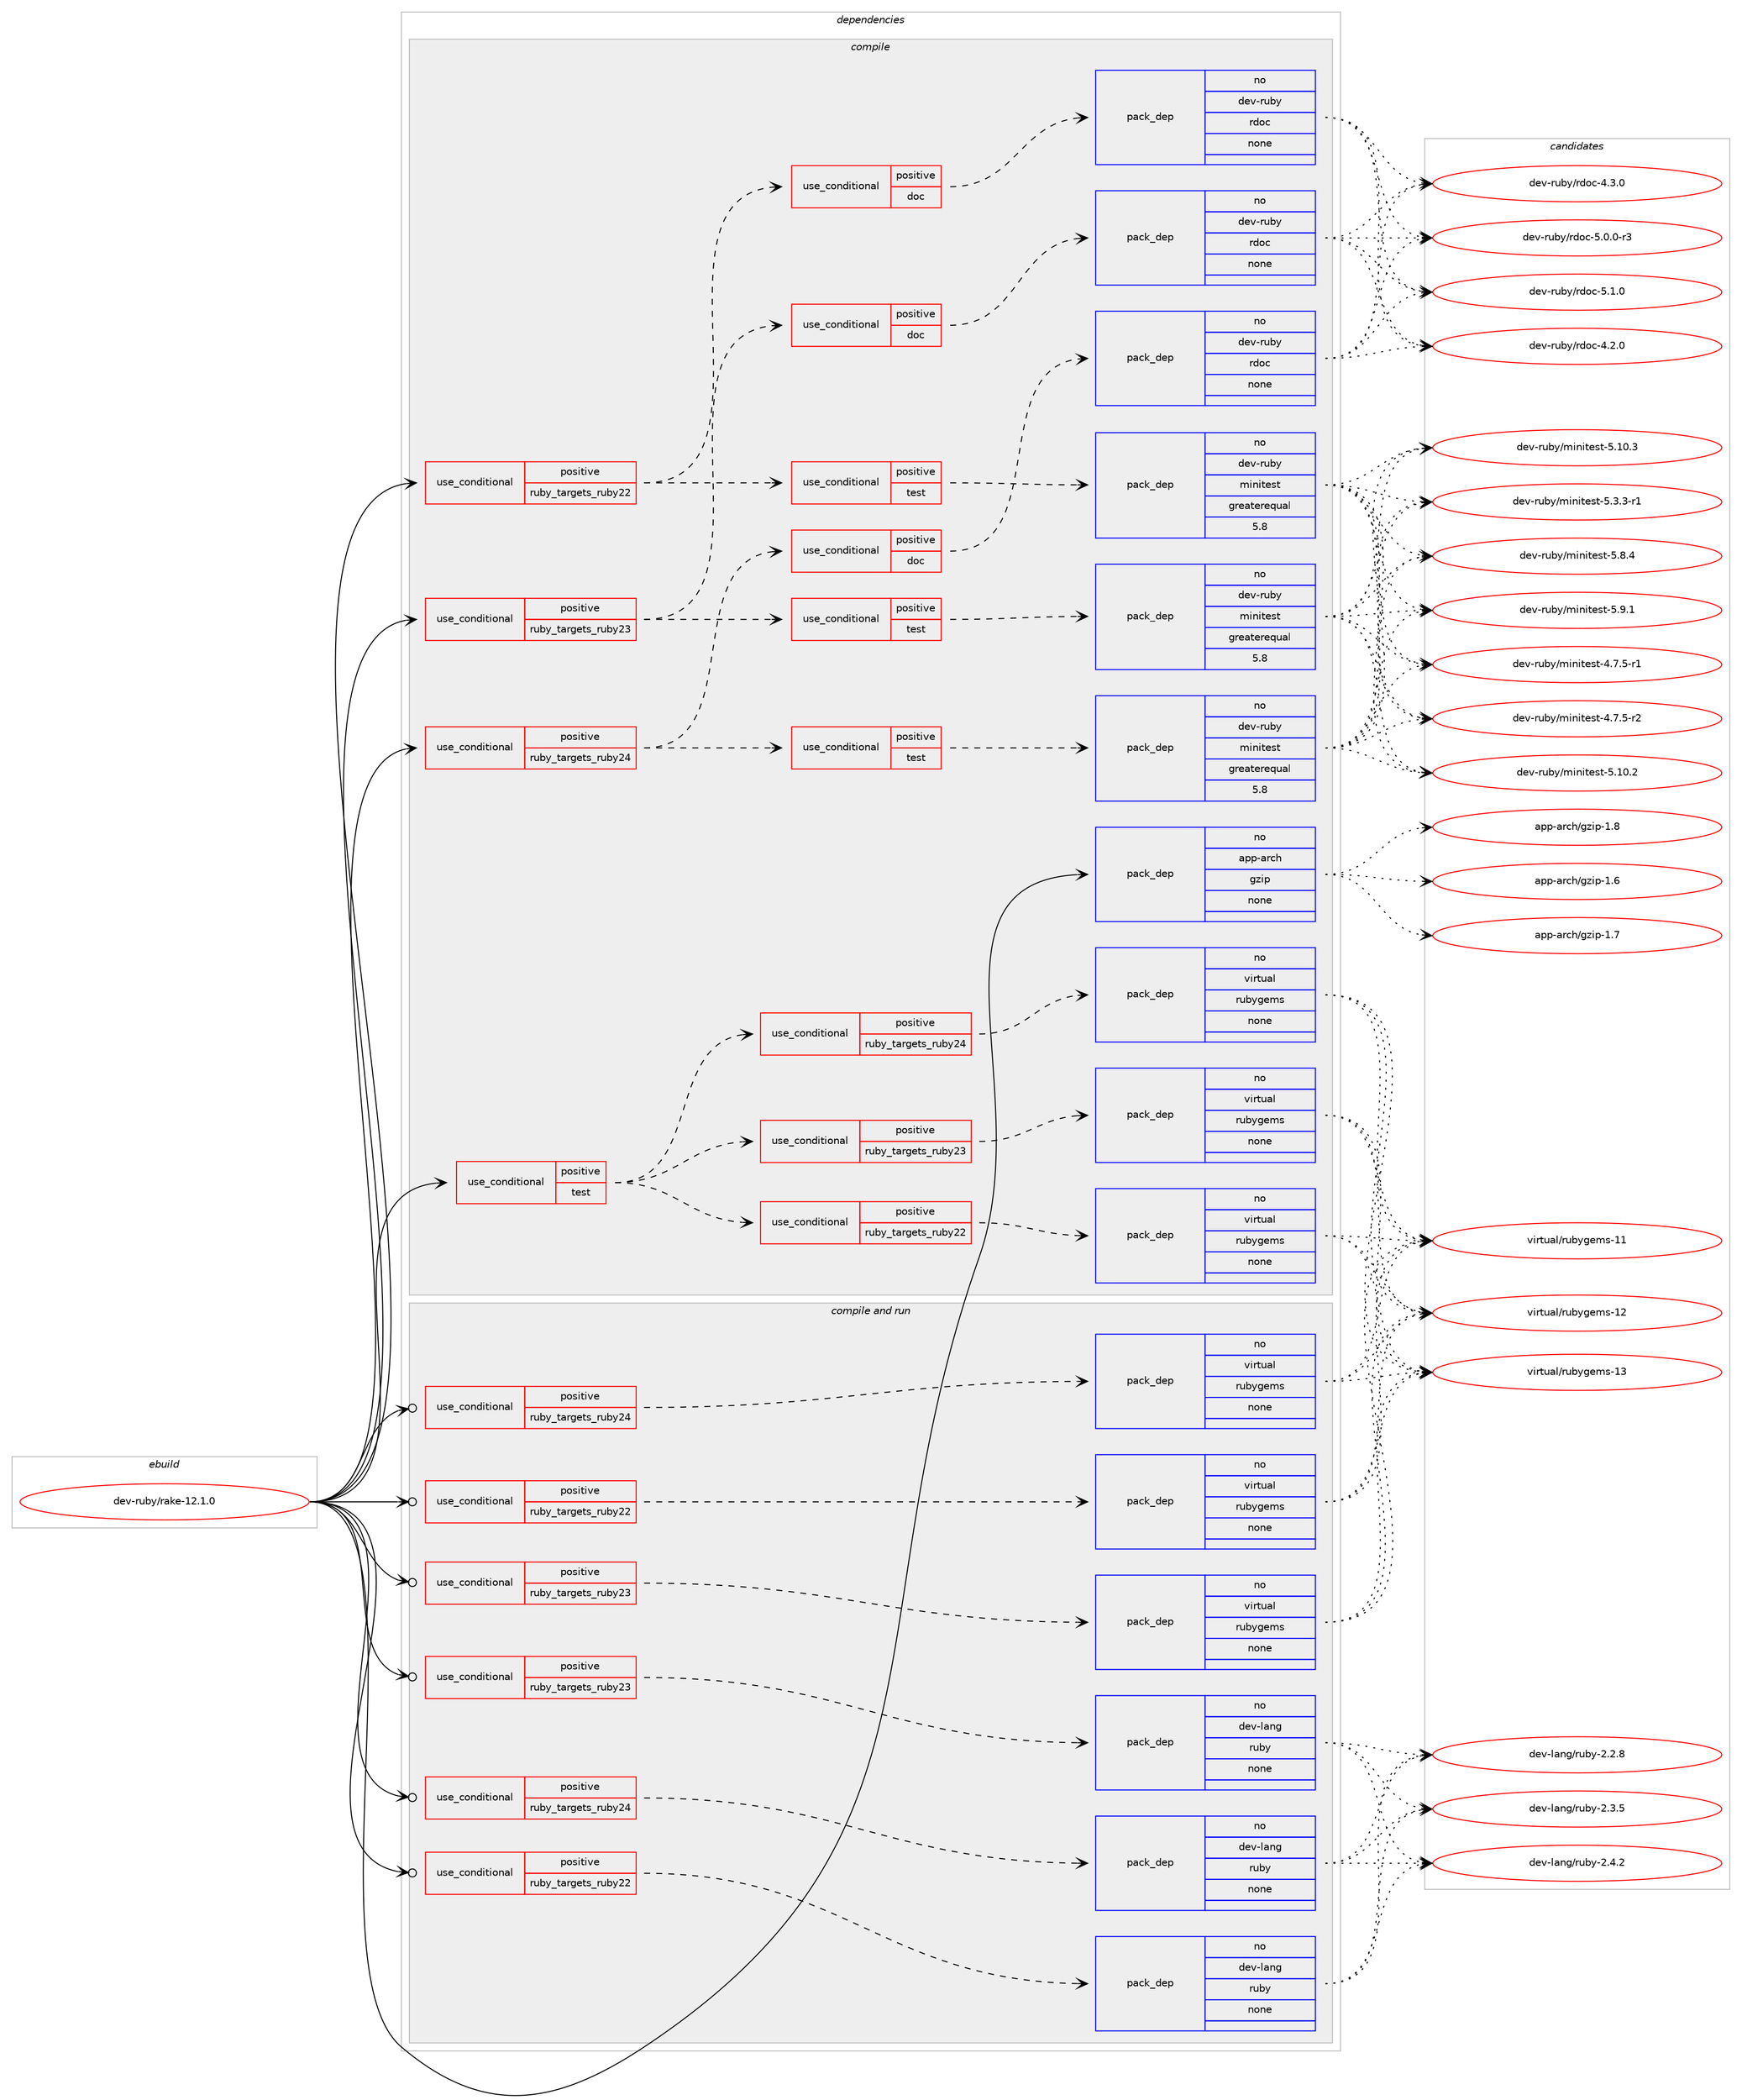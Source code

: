 digraph prolog {

# *************
# Graph options
# *************

newrank=true;
concentrate=true;
compound=true;
graph [rankdir=LR,fontname=Helvetica,fontsize=10,ranksep=1.5];#, ranksep=2.5, nodesep=0.2];
edge  [arrowhead=vee];
node  [fontname=Helvetica,fontsize=10];

# **********
# The ebuild
# **********

subgraph cluster_leftcol {
color=gray;
rank=same;
label=<<i>ebuild</i>>;
id [label="dev-ruby/rake-12.1.0", color=red, width=4, href="../dev-ruby/rake-12.1.0.svg"];
}

# ****************
# The dependencies
# ****************

subgraph cluster_midcol {
color=gray;
label=<<i>dependencies</i>>;
subgraph cluster_compile {
fillcolor="#eeeeee";
style=filled;
label=<<i>compile</i>>;
subgraph cond67246 {
dependency259115 [label=<<TABLE BORDER="0" CELLBORDER="1" CELLSPACING="0" CELLPADDING="4"><TR><TD ROWSPAN="3" CELLPADDING="10">use_conditional</TD></TR><TR><TD>positive</TD></TR><TR><TD>ruby_targets_ruby22</TD></TR></TABLE>>, shape=none, color=red];
subgraph cond67247 {
dependency259116 [label=<<TABLE BORDER="0" CELLBORDER="1" CELLSPACING="0" CELLPADDING="4"><TR><TD ROWSPAN="3" CELLPADDING="10">use_conditional</TD></TR><TR><TD>positive</TD></TR><TR><TD>test</TD></TR></TABLE>>, shape=none, color=red];
subgraph pack187755 {
dependency259117 [label=<<TABLE BORDER="0" CELLBORDER="1" CELLSPACING="0" CELLPADDING="4" WIDTH="220"><TR><TD ROWSPAN="6" CELLPADDING="30">pack_dep</TD></TR><TR><TD WIDTH="110">no</TD></TR><TR><TD>dev-ruby</TD></TR><TR><TD>minitest</TD></TR><TR><TD>greaterequal</TD></TR><TR><TD>5.8</TD></TR></TABLE>>, shape=none, color=blue];
}
dependency259116:e -> dependency259117:w [weight=20,style="dashed",arrowhead="vee"];
}
dependency259115:e -> dependency259116:w [weight=20,style="dashed",arrowhead="vee"];
subgraph cond67248 {
dependency259118 [label=<<TABLE BORDER="0" CELLBORDER="1" CELLSPACING="0" CELLPADDING="4"><TR><TD ROWSPAN="3" CELLPADDING="10">use_conditional</TD></TR><TR><TD>positive</TD></TR><TR><TD>doc</TD></TR></TABLE>>, shape=none, color=red];
subgraph pack187756 {
dependency259119 [label=<<TABLE BORDER="0" CELLBORDER="1" CELLSPACING="0" CELLPADDING="4" WIDTH="220"><TR><TD ROWSPAN="6" CELLPADDING="30">pack_dep</TD></TR><TR><TD WIDTH="110">no</TD></TR><TR><TD>dev-ruby</TD></TR><TR><TD>rdoc</TD></TR><TR><TD>none</TD></TR><TR><TD></TD></TR></TABLE>>, shape=none, color=blue];
}
dependency259118:e -> dependency259119:w [weight=20,style="dashed",arrowhead="vee"];
}
dependency259115:e -> dependency259118:w [weight=20,style="dashed",arrowhead="vee"];
}
id:e -> dependency259115:w [weight=20,style="solid",arrowhead="vee"];
subgraph cond67249 {
dependency259120 [label=<<TABLE BORDER="0" CELLBORDER="1" CELLSPACING="0" CELLPADDING="4"><TR><TD ROWSPAN="3" CELLPADDING="10">use_conditional</TD></TR><TR><TD>positive</TD></TR><TR><TD>ruby_targets_ruby23</TD></TR></TABLE>>, shape=none, color=red];
subgraph cond67250 {
dependency259121 [label=<<TABLE BORDER="0" CELLBORDER="1" CELLSPACING="0" CELLPADDING="4"><TR><TD ROWSPAN="3" CELLPADDING="10">use_conditional</TD></TR><TR><TD>positive</TD></TR><TR><TD>test</TD></TR></TABLE>>, shape=none, color=red];
subgraph pack187757 {
dependency259122 [label=<<TABLE BORDER="0" CELLBORDER="1" CELLSPACING="0" CELLPADDING="4" WIDTH="220"><TR><TD ROWSPAN="6" CELLPADDING="30">pack_dep</TD></TR><TR><TD WIDTH="110">no</TD></TR><TR><TD>dev-ruby</TD></TR><TR><TD>minitest</TD></TR><TR><TD>greaterequal</TD></TR><TR><TD>5.8</TD></TR></TABLE>>, shape=none, color=blue];
}
dependency259121:e -> dependency259122:w [weight=20,style="dashed",arrowhead="vee"];
}
dependency259120:e -> dependency259121:w [weight=20,style="dashed",arrowhead="vee"];
subgraph cond67251 {
dependency259123 [label=<<TABLE BORDER="0" CELLBORDER="1" CELLSPACING="0" CELLPADDING="4"><TR><TD ROWSPAN="3" CELLPADDING="10">use_conditional</TD></TR><TR><TD>positive</TD></TR><TR><TD>doc</TD></TR></TABLE>>, shape=none, color=red];
subgraph pack187758 {
dependency259124 [label=<<TABLE BORDER="0" CELLBORDER="1" CELLSPACING="0" CELLPADDING="4" WIDTH="220"><TR><TD ROWSPAN="6" CELLPADDING="30">pack_dep</TD></TR><TR><TD WIDTH="110">no</TD></TR><TR><TD>dev-ruby</TD></TR><TR><TD>rdoc</TD></TR><TR><TD>none</TD></TR><TR><TD></TD></TR></TABLE>>, shape=none, color=blue];
}
dependency259123:e -> dependency259124:w [weight=20,style="dashed",arrowhead="vee"];
}
dependency259120:e -> dependency259123:w [weight=20,style="dashed",arrowhead="vee"];
}
id:e -> dependency259120:w [weight=20,style="solid",arrowhead="vee"];
subgraph cond67252 {
dependency259125 [label=<<TABLE BORDER="0" CELLBORDER="1" CELLSPACING="0" CELLPADDING="4"><TR><TD ROWSPAN="3" CELLPADDING="10">use_conditional</TD></TR><TR><TD>positive</TD></TR><TR><TD>ruby_targets_ruby24</TD></TR></TABLE>>, shape=none, color=red];
subgraph cond67253 {
dependency259126 [label=<<TABLE BORDER="0" CELLBORDER="1" CELLSPACING="0" CELLPADDING="4"><TR><TD ROWSPAN="3" CELLPADDING="10">use_conditional</TD></TR><TR><TD>positive</TD></TR><TR><TD>test</TD></TR></TABLE>>, shape=none, color=red];
subgraph pack187759 {
dependency259127 [label=<<TABLE BORDER="0" CELLBORDER="1" CELLSPACING="0" CELLPADDING="4" WIDTH="220"><TR><TD ROWSPAN="6" CELLPADDING="30">pack_dep</TD></TR><TR><TD WIDTH="110">no</TD></TR><TR><TD>dev-ruby</TD></TR><TR><TD>minitest</TD></TR><TR><TD>greaterequal</TD></TR><TR><TD>5.8</TD></TR></TABLE>>, shape=none, color=blue];
}
dependency259126:e -> dependency259127:w [weight=20,style="dashed",arrowhead="vee"];
}
dependency259125:e -> dependency259126:w [weight=20,style="dashed",arrowhead="vee"];
subgraph cond67254 {
dependency259128 [label=<<TABLE BORDER="0" CELLBORDER="1" CELLSPACING="0" CELLPADDING="4"><TR><TD ROWSPAN="3" CELLPADDING="10">use_conditional</TD></TR><TR><TD>positive</TD></TR><TR><TD>doc</TD></TR></TABLE>>, shape=none, color=red];
subgraph pack187760 {
dependency259129 [label=<<TABLE BORDER="0" CELLBORDER="1" CELLSPACING="0" CELLPADDING="4" WIDTH="220"><TR><TD ROWSPAN="6" CELLPADDING="30">pack_dep</TD></TR><TR><TD WIDTH="110">no</TD></TR><TR><TD>dev-ruby</TD></TR><TR><TD>rdoc</TD></TR><TR><TD>none</TD></TR><TR><TD></TD></TR></TABLE>>, shape=none, color=blue];
}
dependency259128:e -> dependency259129:w [weight=20,style="dashed",arrowhead="vee"];
}
dependency259125:e -> dependency259128:w [weight=20,style="dashed",arrowhead="vee"];
}
id:e -> dependency259125:w [weight=20,style="solid",arrowhead="vee"];
subgraph cond67255 {
dependency259130 [label=<<TABLE BORDER="0" CELLBORDER="1" CELLSPACING="0" CELLPADDING="4"><TR><TD ROWSPAN="3" CELLPADDING="10">use_conditional</TD></TR><TR><TD>positive</TD></TR><TR><TD>test</TD></TR></TABLE>>, shape=none, color=red];
subgraph cond67256 {
dependency259131 [label=<<TABLE BORDER="0" CELLBORDER="1" CELLSPACING="0" CELLPADDING="4"><TR><TD ROWSPAN="3" CELLPADDING="10">use_conditional</TD></TR><TR><TD>positive</TD></TR><TR><TD>ruby_targets_ruby22</TD></TR></TABLE>>, shape=none, color=red];
subgraph pack187761 {
dependency259132 [label=<<TABLE BORDER="0" CELLBORDER="1" CELLSPACING="0" CELLPADDING="4" WIDTH="220"><TR><TD ROWSPAN="6" CELLPADDING="30">pack_dep</TD></TR><TR><TD WIDTH="110">no</TD></TR><TR><TD>virtual</TD></TR><TR><TD>rubygems</TD></TR><TR><TD>none</TD></TR><TR><TD></TD></TR></TABLE>>, shape=none, color=blue];
}
dependency259131:e -> dependency259132:w [weight=20,style="dashed",arrowhead="vee"];
}
dependency259130:e -> dependency259131:w [weight=20,style="dashed",arrowhead="vee"];
subgraph cond67257 {
dependency259133 [label=<<TABLE BORDER="0" CELLBORDER="1" CELLSPACING="0" CELLPADDING="4"><TR><TD ROWSPAN="3" CELLPADDING="10">use_conditional</TD></TR><TR><TD>positive</TD></TR><TR><TD>ruby_targets_ruby23</TD></TR></TABLE>>, shape=none, color=red];
subgraph pack187762 {
dependency259134 [label=<<TABLE BORDER="0" CELLBORDER="1" CELLSPACING="0" CELLPADDING="4" WIDTH="220"><TR><TD ROWSPAN="6" CELLPADDING="30">pack_dep</TD></TR><TR><TD WIDTH="110">no</TD></TR><TR><TD>virtual</TD></TR><TR><TD>rubygems</TD></TR><TR><TD>none</TD></TR><TR><TD></TD></TR></TABLE>>, shape=none, color=blue];
}
dependency259133:e -> dependency259134:w [weight=20,style="dashed",arrowhead="vee"];
}
dependency259130:e -> dependency259133:w [weight=20,style="dashed",arrowhead="vee"];
subgraph cond67258 {
dependency259135 [label=<<TABLE BORDER="0" CELLBORDER="1" CELLSPACING="0" CELLPADDING="4"><TR><TD ROWSPAN="3" CELLPADDING="10">use_conditional</TD></TR><TR><TD>positive</TD></TR><TR><TD>ruby_targets_ruby24</TD></TR></TABLE>>, shape=none, color=red];
subgraph pack187763 {
dependency259136 [label=<<TABLE BORDER="0" CELLBORDER="1" CELLSPACING="0" CELLPADDING="4" WIDTH="220"><TR><TD ROWSPAN="6" CELLPADDING="30">pack_dep</TD></TR><TR><TD WIDTH="110">no</TD></TR><TR><TD>virtual</TD></TR><TR><TD>rubygems</TD></TR><TR><TD>none</TD></TR><TR><TD></TD></TR></TABLE>>, shape=none, color=blue];
}
dependency259135:e -> dependency259136:w [weight=20,style="dashed",arrowhead="vee"];
}
dependency259130:e -> dependency259135:w [weight=20,style="dashed",arrowhead="vee"];
}
id:e -> dependency259130:w [weight=20,style="solid",arrowhead="vee"];
subgraph pack187764 {
dependency259137 [label=<<TABLE BORDER="0" CELLBORDER="1" CELLSPACING="0" CELLPADDING="4" WIDTH="220"><TR><TD ROWSPAN="6" CELLPADDING="30">pack_dep</TD></TR><TR><TD WIDTH="110">no</TD></TR><TR><TD>app-arch</TD></TR><TR><TD>gzip</TD></TR><TR><TD>none</TD></TR><TR><TD></TD></TR></TABLE>>, shape=none, color=blue];
}
id:e -> dependency259137:w [weight=20,style="solid",arrowhead="vee"];
}
subgraph cluster_compileandrun {
fillcolor="#eeeeee";
style=filled;
label=<<i>compile and run</i>>;
subgraph cond67259 {
dependency259138 [label=<<TABLE BORDER="0" CELLBORDER="1" CELLSPACING="0" CELLPADDING="4"><TR><TD ROWSPAN="3" CELLPADDING="10">use_conditional</TD></TR><TR><TD>positive</TD></TR><TR><TD>ruby_targets_ruby22</TD></TR></TABLE>>, shape=none, color=red];
subgraph pack187765 {
dependency259139 [label=<<TABLE BORDER="0" CELLBORDER="1" CELLSPACING="0" CELLPADDING="4" WIDTH="220"><TR><TD ROWSPAN="6" CELLPADDING="30">pack_dep</TD></TR><TR><TD WIDTH="110">no</TD></TR><TR><TD>dev-lang</TD></TR><TR><TD>ruby</TD></TR><TR><TD>none</TD></TR><TR><TD></TD></TR></TABLE>>, shape=none, color=blue];
}
dependency259138:e -> dependency259139:w [weight=20,style="dashed",arrowhead="vee"];
}
id:e -> dependency259138:w [weight=20,style="solid",arrowhead="odotvee"];
subgraph cond67260 {
dependency259140 [label=<<TABLE BORDER="0" CELLBORDER="1" CELLSPACING="0" CELLPADDING="4"><TR><TD ROWSPAN="3" CELLPADDING="10">use_conditional</TD></TR><TR><TD>positive</TD></TR><TR><TD>ruby_targets_ruby22</TD></TR></TABLE>>, shape=none, color=red];
subgraph pack187766 {
dependency259141 [label=<<TABLE BORDER="0" CELLBORDER="1" CELLSPACING="0" CELLPADDING="4" WIDTH="220"><TR><TD ROWSPAN="6" CELLPADDING="30">pack_dep</TD></TR><TR><TD WIDTH="110">no</TD></TR><TR><TD>virtual</TD></TR><TR><TD>rubygems</TD></TR><TR><TD>none</TD></TR><TR><TD></TD></TR></TABLE>>, shape=none, color=blue];
}
dependency259140:e -> dependency259141:w [weight=20,style="dashed",arrowhead="vee"];
}
id:e -> dependency259140:w [weight=20,style="solid",arrowhead="odotvee"];
subgraph cond67261 {
dependency259142 [label=<<TABLE BORDER="0" CELLBORDER="1" CELLSPACING="0" CELLPADDING="4"><TR><TD ROWSPAN="3" CELLPADDING="10">use_conditional</TD></TR><TR><TD>positive</TD></TR><TR><TD>ruby_targets_ruby23</TD></TR></TABLE>>, shape=none, color=red];
subgraph pack187767 {
dependency259143 [label=<<TABLE BORDER="0" CELLBORDER="1" CELLSPACING="0" CELLPADDING="4" WIDTH="220"><TR><TD ROWSPAN="6" CELLPADDING="30">pack_dep</TD></TR><TR><TD WIDTH="110">no</TD></TR><TR><TD>dev-lang</TD></TR><TR><TD>ruby</TD></TR><TR><TD>none</TD></TR><TR><TD></TD></TR></TABLE>>, shape=none, color=blue];
}
dependency259142:e -> dependency259143:w [weight=20,style="dashed",arrowhead="vee"];
}
id:e -> dependency259142:w [weight=20,style="solid",arrowhead="odotvee"];
subgraph cond67262 {
dependency259144 [label=<<TABLE BORDER="0" CELLBORDER="1" CELLSPACING="0" CELLPADDING="4"><TR><TD ROWSPAN="3" CELLPADDING="10">use_conditional</TD></TR><TR><TD>positive</TD></TR><TR><TD>ruby_targets_ruby23</TD></TR></TABLE>>, shape=none, color=red];
subgraph pack187768 {
dependency259145 [label=<<TABLE BORDER="0" CELLBORDER="1" CELLSPACING="0" CELLPADDING="4" WIDTH="220"><TR><TD ROWSPAN="6" CELLPADDING="30">pack_dep</TD></TR><TR><TD WIDTH="110">no</TD></TR><TR><TD>virtual</TD></TR><TR><TD>rubygems</TD></TR><TR><TD>none</TD></TR><TR><TD></TD></TR></TABLE>>, shape=none, color=blue];
}
dependency259144:e -> dependency259145:w [weight=20,style="dashed",arrowhead="vee"];
}
id:e -> dependency259144:w [weight=20,style="solid",arrowhead="odotvee"];
subgraph cond67263 {
dependency259146 [label=<<TABLE BORDER="0" CELLBORDER="1" CELLSPACING="0" CELLPADDING="4"><TR><TD ROWSPAN="3" CELLPADDING="10">use_conditional</TD></TR><TR><TD>positive</TD></TR><TR><TD>ruby_targets_ruby24</TD></TR></TABLE>>, shape=none, color=red];
subgraph pack187769 {
dependency259147 [label=<<TABLE BORDER="0" CELLBORDER="1" CELLSPACING="0" CELLPADDING="4" WIDTH="220"><TR><TD ROWSPAN="6" CELLPADDING="30">pack_dep</TD></TR><TR><TD WIDTH="110">no</TD></TR><TR><TD>dev-lang</TD></TR><TR><TD>ruby</TD></TR><TR><TD>none</TD></TR><TR><TD></TD></TR></TABLE>>, shape=none, color=blue];
}
dependency259146:e -> dependency259147:w [weight=20,style="dashed",arrowhead="vee"];
}
id:e -> dependency259146:w [weight=20,style="solid",arrowhead="odotvee"];
subgraph cond67264 {
dependency259148 [label=<<TABLE BORDER="0" CELLBORDER="1" CELLSPACING="0" CELLPADDING="4"><TR><TD ROWSPAN="3" CELLPADDING="10">use_conditional</TD></TR><TR><TD>positive</TD></TR><TR><TD>ruby_targets_ruby24</TD></TR></TABLE>>, shape=none, color=red];
subgraph pack187770 {
dependency259149 [label=<<TABLE BORDER="0" CELLBORDER="1" CELLSPACING="0" CELLPADDING="4" WIDTH="220"><TR><TD ROWSPAN="6" CELLPADDING="30">pack_dep</TD></TR><TR><TD WIDTH="110">no</TD></TR><TR><TD>virtual</TD></TR><TR><TD>rubygems</TD></TR><TR><TD>none</TD></TR><TR><TD></TD></TR></TABLE>>, shape=none, color=blue];
}
dependency259148:e -> dependency259149:w [weight=20,style="dashed",arrowhead="vee"];
}
id:e -> dependency259148:w [weight=20,style="solid",arrowhead="odotvee"];
}
subgraph cluster_run {
fillcolor="#eeeeee";
style=filled;
label=<<i>run</i>>;
}
}

# **************
# The candidates
# **************

subgraph cluster_choices {
rank=same;
color=gray;
label=<<i>candidates</i>>;

subgraph choice187755 {
color=black;
nodesep=1;
choice1001011184511411798121471091051101051161011151164552465546534511449 [label="dev-ruby/minitest-4.7.5-r1", color=red, width=4,href="../dev-ruby/minitest-4.7.5-r1.svg"];
choice1001011184511411798121471091051101051161011151164552465546534511450 [label="dev-ruby/minitest-4.7.5-r2", color=red, width=4,href="../dev-ruby/minitest-4.7.5-r2.svg"];
choice10010111845114117981214710910511010511610111511645534649484650 [label="dev-ruby/minitest-5.10.2", color=red, width=4,href="../dev-ruby/minitest-5.10.2.svg"];
choice10010111845114117981214710910511010511610111511645534649484651 [label="dev-ruby/minitest-5.10.3", color=red, width=4,href="../dev-ruby/minitest-5.10.3.svg"];
choice1001011184511411798121471091051101051161011151164553465146514511449 [label="dev-ruby/minitest-5.3.3-r1", color=red, width=4,href="../dev-ruby/minitest-5.3.3-r1.svg"];
choice100101118451141179812147109105110105116101115116455346564652 [label="dev-ruby/minitest-5.8.4", color=red, width=4,href="../dev-ruby/minitest-5.8.4.svg"];
choice100101118451141179812147109105110105116101115116455346574649 [label="dev-ruby/minitest-5.9.1", color=red, width=4,href="../dev-ruby/minitest-5.9.1.svg"];
dependency259117:e -> choice1001011184511411798121471091051101051161011151164552465546534511449:w [style=dotted,weight="100"];
dependency259117:e -> choice1001011184511411798121471091051101051161011151164552465546534511450:w [style=dotted,weight="100"];
dependency259117:e -> choice10010111845114117981214710910511010511610111511645534649484650:w [style=dotted,weight="100"];
dependency259117:e -> choice10010111845114117981214710910511010511610111511645534649484651:w [style=dotted,weight="100"];
dependency259117:e -> choice1001011184511411798121471091051101051161011151164553465146514511449:w [style=dotted,weight="100"];
dependency259117:e -> choice100101118451141179812147109105110105116101115116455346564652:w [style=dotted,weight="100"];
dependency259117:e -> choice100101118451141179812147109105110105116101115116455346574649:w [style=dotted,weight="100"];
}
subgraph choice187756 {
color=black;
nodesep=1;
choice10010111845114117981214711410011199455246504648 [label="dev-ruby/rdoc-4.2.0", color=red, width=4,href="../dev-ruby/rdoc-4.2.0.svg"];
choice10010111845114117981214711410011199455246514648 [label="dev-ruby/rdoc-4.3.0", color=red, width=4,href="../dev-ruby/rdoc-4.3.0.svg"];
choice100101118451141179812147114100111994553464846484511451 [label="dev-ruby/rdoc-5.0.0-r3", color=red, width=4,href="../dev-ruby/rdoc-5.0.0-r3.svg"];
choice10010111845114117981214711410011199455346494648 [label="dev-ruby/rdoc-5.1.0", color=red, width=4,href="../dev-ruby/rdoc-5.1.0.svg"];
dependency259119:e -> choice10010111845114117981214711410011199455246504648:w [style=dotted,weight="100"];
dependency259119:e -> choice10010111845114117981214711410011199455246514648:w [style=dotted,weight="100"];
dependency259119:e -> choice100101118451141179812147114100111994553464846484511451:w [style=dotted,weight="100"];
dependency259119:e -> choice10010111845114117981214711410011199455346494648:w [style=dotted,weight="100"];
}
subgraph choice187757 {
color=black;
nodesep=1;
choice1001011184511411798121471091051101051161011151164552465546534511449 [label="dev-ruby/minitest-4.7.5-r1", color=red, width=4,href="../dev-ruby/minitest-4.7.5-r1.svg"];
choice1001011184511411798121471091051101051161011151164552465546534511450 [label="dev-ruby/minitest-4.7.5-r2", color=red, width=4,href="../dev-ruby/minitest-4.7.5-r2.svg"];
choice10010111845114117981214710910511010511610111511645534649484650 [label="dev-ruby/minitest-5.10.2", color=red, width=4,href="../dev-ruby/minitest-5.10.2.svg"];
choice10010111845114117981214710910511010511610111511645534649484651 [label="dev-ruby/minitest-5.10.3", color=red, width=4,href="../dev-ruby/minitest-5.10.3.svg"];
choice1001011184511411798121471091051101051161011151164553465146514511449 [label="dev-ruby/minitest-5.3.3-r1", color=red, width=4,href="../dev-ruby/minitest-5.3.3-r1.svg"];
choice100101118451141179812147109105110105116101115116455346564652 [label="dev-ruby/minitest-5.8.4", color=red, width=4,href="../dev-ruby/minitest-5.8.4.svg"];
choice100101118451141179812147109105110105116101115116455346574649 [label="dev-ruby/minitest-5.9.1", color=red, width=4,href="../dev-ruby/minitest-5.9.1.svg"];
dependency259122:e -> choice1001011184511411798121471091051101051161011151164552465546534511449:w [style=dotted,weight="100"];
dependency259122:e -> choice1001011184511411798121471091051101051161011151164552465546534511450:w [style=dotted,weight="100"];
dependency259122:e -> choice10010111845114117981214710910511010511610111511645534649484650:w [style=dotted,weight="100"];
dependency259122:e -> choice10010111845114117981214710910511010511610111511645534649484651:w [style=dotted,weight="100"];
dependency259122:e -> choice1001011184511411798121471091051101051161011151164553465146514511449:w [style=dotted,weight="100"];
dependency259122:e -> choice100101118451141179812147109105110105116101115116455346564652:w [style=dotted,weight="100"];
dependency259122:e -> choice100101118451141179812147109105110105116101115116455346574649:w [style=dotted,weight="100"];
}
subgraph choice187758 {
color=black;
nodesep=1;
choice10010111845114117981214711410011199455246504648 [label="dev-ruby/rdoc-4.2.0", color=red, width=4,href="../dev-ruby/rdoc-4.2.0.svg"];
choice10010111845114117981214711410011199455246514648 [label="dev-ruby/rdoc-4.3.0", color=red, width=4,href="../dev-ruby/rdoc-4.3.0.svg"];
choice100101118451141179812147114100111994553464846484511451 [label="dev-ruby/rdoc-5.0.0-r3", color=red, width=4,href="../dev-ruby/rdoc-5.0.0-r3.svg"];
choice10010111845114117981214711410011199455346494648 [label="dev-ruby/rdoc-5.1.0", color=red, width=4,href="../dev-ruby/rdoc-5.1.0.svg"];
dependency259124:e -> choice10010111845114117981214711410011199455246504648:w [style=dotted,weight="100"];
dependency259124:e -> choice10010111845114117981214711410011199455246514648:w [style=dotted,weight="100"];
dependency259124:e -> choice100101118451141179812147114100111994553464846484511451:w [style=dotted,weight="100"];
dependency259124:e -> choice10010111845114117981214711410011199455346494648:w [style=dotted,weight="100"];
}
subgraph choice187759 {
color=black;
nodesep=1;
choice1001011184511411798121471091051101051161011151164552465546534511449 [label="dev-ruby/minitest-4.7.5-r1", color=red, width=4,href="../dev-ruby/minitest-4.7.5-r1.svg"];
choice1001011184511411798121471091051101051161011151164552465546534511450 [label="dev-ruby/minitest-4.7.5-r2", color=red, width=4,href="../dev-ruby/minitest-4.7.5-r2.svg"];
choice10010111845114117981214710910511010511610111511645534649484650 [label="dev-ruby/minitest-5.10.2", color=red, width=4,href="../dev-ruby/minitest-5.10.2.svg"];
choice10010111845114117981214710910511010511610111511645534649484651 [label="dev-ruby/minitest-5.10.3", color=red, width=4,href="../dev-ruby/minitest-5.10.3.svg"];
choice1001011184511411798121471091051101051161011151164553465146514511449 [label="dev-ruby/minitest-5.3.3-r1", color=red, width=4,href="../dev-ruby/minitest-5.3.3-r1.svg"];
choice100101118451141179812147109105110105116101115116455346564652 [label="dev-ruby/minitest-5.8.4", color=red, width=4,href="../dev-ruby/minitest-5.8.4.svg"];
choice100101118451141179812147109105110105116101115116455346574649 [label="dev-ruby/minitest-5.9.1", color=red, width=4,href="../dev-ruby/minitest-5.9.1.svg"];
dependency259127:e -> choice1001011184511411798121471091051101051161011151164552465546534511449:w [style=dotted,weight="100"];
dependency259127:e -> choice1001011184511411798121471091051101051161011151164552465546534511450:w [style=dotted,weight="100"];
dependency259127:e -> choice10010111845114117981214710910511010511610111511645534649484650:w [style=dotted,weight="100"];
dependency259127:e -> choice10010111845114117981214710910511010511610111511645534649484651:w [style=dotted,weight="100"];
dependency259127:e -> choice1001011184511411798121471091051101051161011151164553465146514511449:w [style=dotted,weight="100"];
dependency259127:e -> choice100101118451141179812147109105110105116101115116455346564652:w [style=dotted,weight="100"];
dependency259127:e -> choice100101118451141179812147109105110105116101115116455346574649:w [style=dotted,weight="100"];
}
subgraph choice187760 {
color=black;
nodesep=1;
choice10010111845114117981214711410011199455246504648 [label="dev-ruby/rdoc-4.2.0", color=red, width=4,href="../dev-ruby/rdoc-4.2.0.svg"];
choice10010111845114117981214711410011199455246514648 [label="dev-ruby/rdoc-4.3.0", color=red, width=4,href="../dev-ruby/rdoc-4.3.0.svg"];
choice100101118451141179812147114100111994553464846484511451 [label="dev-ruby/rdoc-5.0.0-r3", color=red, width=4,href="../dev-ruby/rdoc-5.0.0-r3.svg"];
choice10010111845114117981214711410011199455346494648 [label="dev-ruby/rdoc-5.1.0", color=red, width=4,href="../dev-ruby/rdoc-5.1.0.svg"];
dependency259129:e -> choice10010111845114117981214711410011199455246504648:w [style=dotted,weight="100"];
dependency259129:e -> choice10010111845114117981214711410011199455246514648:w [style=dotted,weight="100"];
dependency259129:e -> choice100101118451141179812147114100111994553464846484511451:w [style=dotted,weight="100"];
dependency259129:e -> choice10010111845114117981214711410011199455346494648:w [style=dotted,weight="100"];
}
subgraph choice187761 {
color=black;
nodesep=1;
choice118105114116117971084711411798121103101109115454949 [label="virtual/rubygems-11", color=red, width=4,href="../virtual/rubygems-11.svg"];
choice118105114116117971084711411798121103101109115454950 [label="virtual/rubygems-12", color=red, width=4,href="../virtual/rubygems-12.svg"];
choice118105114116117971084711411798121103101109115454951 [label="virtual/rubygems-13", color=red, width=4,href="../virtual/rubygems-13.svg"];
dependency259132:e -> choice118105114116117971084711411798121103101109115454949:w [style=dotted,weight="100"];
dependency259132:e -> choice118105114116117971084711411798121103101109115454950:w [style=dotted,weight="100"];
dependency259132:e -> choice118105114116117971084711411798121103101109115454951:w [style=dotted,weight="100"];
}
subgraph choice187762 {
color=black;
nodesep=1;
choice118105114116117971084711411798121103101109115454949 [label="virtual/rubygems-11", color=red, width=4,href="../virtual/rubygems-11.svg"];
choice118105114116117971084711411798121103101109115454950 [label="virtual/rubygems-12", color=red, width=4,href="../virtual/rubygems-12.svg"];
choice118105114116117971084711411798121103101109115454951 [label="virtual/rubygems-13", color=red, width=4,href="../virtual/rubygems-13.svg"];
dependency259134:e -> choice118105114116117971084711411798121103101109115454949:w [style=dotted,weight="100"];
dependency259134:e -> choice118105114116117971084711411798121103101109115454950:w [style=dotted,weight="100"];
dependency259134:e -> choice118105114116117971084711411798121103101109115454951:w [style=dotted,weight="100"];
}
subgraph choice187763 {
color=black;
nodesep=1;
choice118105114116117971084711411798121103101109115454949 [label="virtual/rubygems-11", color=red, width=4,href="../virtual/rubygems-11.svg"];
choice118105114116117971084711411798121103101109115454950 [label="virtual/rubygems-12", color=red, width=4,href="../virtual/rubygems-12.svg"];
choice118105114116117971084711411798121103101109115454951 [label="virtual/rubygems-13", color=red, width=4,href="../virtual/rubygems-13.svg"];
dependency259136:e -> choice118105114116117971084711411798121103101109115454949:w [style=dotted,weight="100"];
dependency259136:e -> choice118105114116117971084711411798121103101109115454950:w [style=dotted,weight="100"];
dependency259136:e -> choice118105114116117971084711411798121103101109115454951:w [style=dotted,weight="100"];
}
subgraph choice187764 {
color=black;
nodesep=1;
choice971121124597114991044710312210511245494654 [label="app-arch/gzip-1.6", color=red, width=4,href="../app-arch/gzip-1.6.svg"];
choice971121124597114991044710312210511245494655 [label="app-arch/gzip-1.7", color=red, width=4,href="../app-arch/gzip-1.7.svg"];
choice971121124597114991044710312210511245494656 [label="app-arch/gzip-1.8", color=red, width=4,href="../app-arch/gzip-1.8.svg"];
dependency259137:e -> choice971121124597114991044710312210511245494654:w [style=dotted,weight="100"];
dependency259137:e -> choice971121124597114991044710312210511245494655:w [style=dotted,weight="100"];
dependency259137:e -> choice971121124597114991044710312210511245494656:w [style=dotted,weight="100"];
}
subgraph choice187765 {
color=black;
nodesep=1;
choice10010111845108971101034711411798121455046504656 [label="dev-lang/ruby-2.2.8", color=red, width=4,href="../dev-lang/ruby-2.2.8.svg"];
choice10010111845108971101034711411798121455046514653 [label="dev-lang/ruby-2.3.5", color=red, width=4,href="../dev-lang/ruby-2.3.5.svg"];
choice10010111845108971101034711411798121455046524650 [label="dev-lang/ruby-2.4.2", color=red, width=4,href="../dev-lang/ruby-2.4.2.svg"];
dependency259139:e -> choice10010111845108971101034711411798121455046504656:w [style=dotted,weight="100"];
dependency259139:e -> choice10010111845108971101034711411798121455046514653:w [style=dotted,weight="100"];
dependency259139:e -> choice10010111845108971101034711411798121455046524650:w [style=dotted,weight="100"];
}
subgraph choice187766 {
color=black;
nodesep=1;
choice118105114116117971084711411798121103101109115454949 [label="virtual/rubygems-11", color=red, width=4,href="../virtual/rubygems-11.svg"];
choice118105114116117971084711411798121103101109115454950 [label="virtual/rubygems-12", color=red, width=4,href="../virtual/rubygems-12.svg"];
choice118105114116117971084711411798121103101109115454951 [label="virtual/rubygems-13", color=red, width=4,href="../virtual/rubygems-13.svg"];
dependency259141:e -> choice118105114116117971084711411798121103101109115454949:w [style=dotted,weight="100"];
dependency259141:e -> choice118105114116117971084711411798121103101109115454950:w [style=dotted,weight="100"];
dependency259141:e -> choice118105114116117971084711411798121103101109115454951:w [style=dotted,weight="100"];
}
subgraph choice187767 {
color=black;
nodesep=1;
choice10010111845108971101034711411798121455046504656 [label="dev-lang/ruby-2.2.8", color=red, width=4,href="../dev-lang/ruby-2.2.8.svg"];
choice10010111845108971101034711411798121455046514653 [label="dev-lang/ruby-2.3.5", color=red, width=4,href="../dev-lang/ruby-2.3.5.svg"];
choice10010111845108971101034711411798121455046524650 [label="dev-lang/ruby-2.4.2", color=red, width=4,href="../dev-lang/ruby-2.4.2.svg"];
dependency259143:e -> choice10010111845108971101034711411798121455046504656:w [style=dotted,weight="100"];
dependency259143:e -> choice10010111845108971101034711411798121455046514653:w [style=dotted,weight="100"];
dependency259143:e -> choice10010111845108971101034711411798121455046524650:w [style=dotted,weight="100"];
}
subgraph choice187768 {
color=black;
nodesep=1;
choice118105114116117971084711411798121103101109115454949 [label="virtual/rubygems-11", color=red, width=4,href="../virtual/rubygems-11.svg"];
choice118105114116117971084711411798121103101109115454950 [label="virtual/rubygems-12", color=red, width=4,href="../virtual/rubygems-12.svg"];
choice118105114116117971084711411798121103101109115454951 [label="virtual/rubygems-13", color=red, width=4,href="../virtual/rubygems-13.svg"];
dependency259145:e -> choice118105114116117971084711411798121103101109115454949:w [style=dotted,weight="100"];
dependency259145:e -> choice118105114116117971084711411798121103101109115454950:w [style=dotted,weight="100"];
dependency259145:e -> choice118105114116117971084711411798121103101109115454951:w [style=dotted,weight="100"];
}
subgraph choice187769 {
color=black;
nodesep=1;
choice10010111845108971101034711411798121455046504656 [label="dev-lang/ruby-2.2.8", color=red, width=4,href="../dev-lang/ruby-2.2.8.svg"];
choice10010111845108971101034711411798121455046514653 [label="dev-lang/ruby-2.3.5", color=red, width=4,href="../dev-lang/ruby-2.3.5.svg"];
choice10010111845108971101034711411798121455046524650 [label="dev-lang/ruby-2.4.2", color=red, width=4,href="../dev-lang/ruby-2.4.2.svg"];
dependency259147:e -> choice10010111845108971101034711411798121455046504656:w [style=dotted,weight="100"];
dependency259147:e -> choice10010111845108971101034711411798121455046514653:w [style=dotted,weight="100"];
dependency259147:e -> choice10010111845108971101034711411798121455046524650:w [style=dotted,weight="100"];
}
subgraph choice187770 {
color=black;
nodesep=1;
choice118105114116117971084711411798121103101109115454949 [label="virtual/rubygems-11", color=red, width=4,href="../virtual/rubygems-11.svg"];
choice118105114116117971084711411798121103101109115454950 [label="virtual/rubygems-12", color=red, width=4,href="../virtual/rubygems-12.svg"];
choice118105114116117971084711411798121103101109115454951 [label="virtual/rubygems-13", color=red, width=4,href="../virtual/rubygems-13.svg"];
dependency259149:e -> choice118105114116117971084711411798121103101109115454949:w [style=dotted,weight="100"];
dependency259149:e -> choice118105114116117971084711411798121103101109115454950:w [style=dotted,weight="100"];
dependency259149:e -> choice118105114116117971084711411798121103101109115454951:w [style=dotted,weight="100"];
}
}

}

